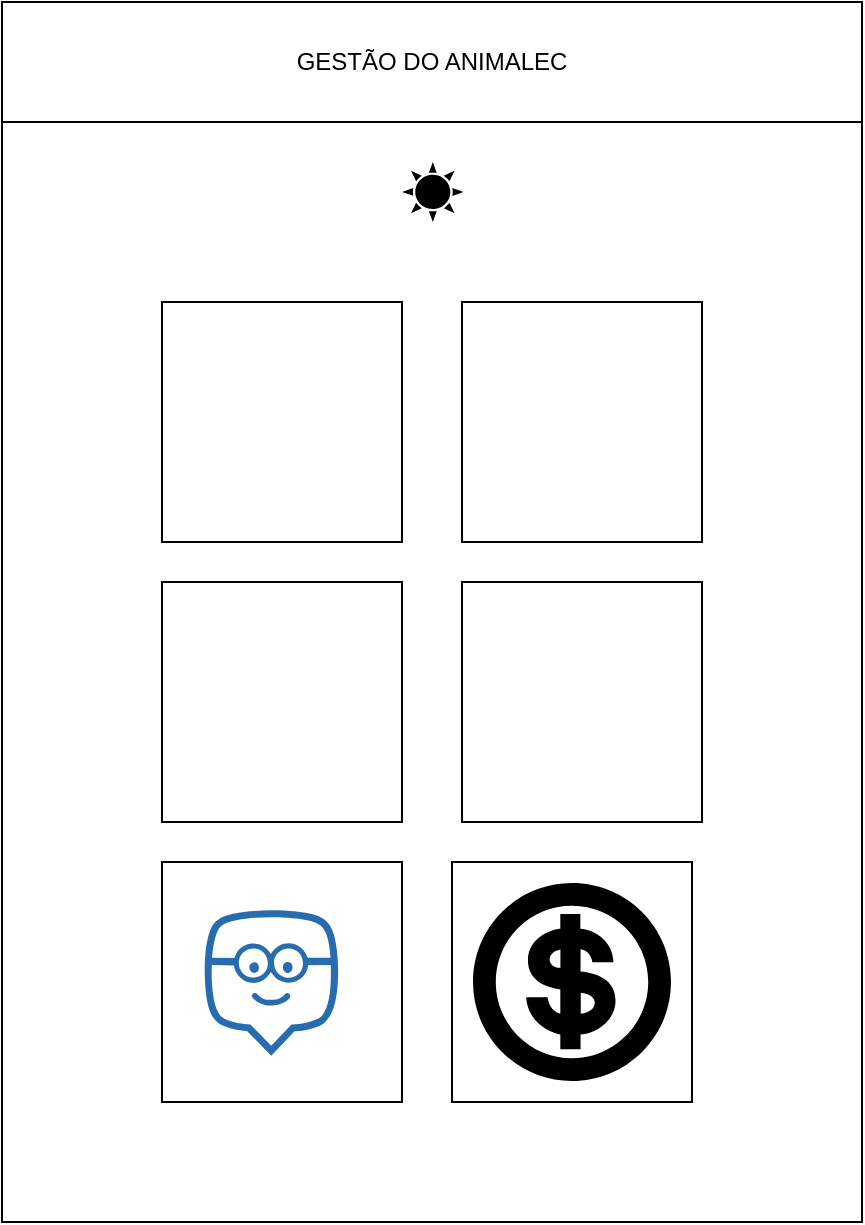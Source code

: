 <mxfile version="24.8.6" pages="5">
  <diagram name="Page-1" id="2cc2dc42-3aac-f2a9-1cec-7a8b7cbee084">
    <mxGraphModel dx="1434" dy="786" grid="1" gridSize="10" guides="1" tooltips="1" connect="1" arrows="1" fold="1" page="1" pageScale="1" pageWidth="1100" pageHeight="850" background="none" math="0" shadow="0">
      <root>
        <mxCell id="0" />
        <mxCell id="1" parent="0" />
        <mxCell id="m83YUFXcnTBgg-Xw34LD-7" value="" style="rounded=0;whiteSpace=wrap;html=1;" vertex="1" parent="1">
          <mxGeometry x="340" y="50" width="430" height="610" as="geometry" />
        </mxCell>
        <mxCell id="m83YUFXcnTBgg-Xw34LD-3" value="GESTÃO DO ANIMALEC" style="rounded=0;whiteSpace=wrap;html=1;" vertex="1" parent="1">
          <mxGeometry x="340" y="50" width="430" height="60" as="geometry" />
        </mxCell>
        <mxCell id="m83YUFXcnTBgg-Xw34LD-5" value="" style="whiteSpace=wrap;html=1;aspect=fixed;" vertex="1" parent="1">
          <mxGeometry x="420" y="200" width="120" height="120" as="geometry" />
        </mxCell>
        <mxCell id="m83YUFXcnTBgg-Xw34LD-6" value="" style="whiteSpace=wrap;html=1;aspect=fixed;" vertex="1" parent="1">
          <mxGeometry x="570" y="200" width="120" height="120" as="geometry" />
        </mxCell>
        <mxCell id="m83YUFXcnTBgg-Xw34LD-8" value="" style="whiteSpace=wrap;html=1;aspect=fixed;" vertex="1" parent="1">
          <mxGeometry x="420" y="340" width="120" height="120" as="geometry" />
        </mxCell>
        <mxCell id="m83YUFXcnTBgg-Xw34LD-9" value="" style="whiteSpace=wrap;html=1;aspect=fixed;" vertex="1" parent="1">
          <mxGeometry x="570" y="340" width="120" height="120" as="geometry" />
        </mxCell>
        <mxCell id="m83YUFXcnTBgg-Xw34LD-10" value="" style="whiteSpace=wrap;html=1;aspect=fixed;" vertex="1" parent="1">
          <mxGeometry x="420" y="480" width="120" height="120" as="geometry" />
        </mxCell>
        <mxCell id="m83YUFXcnTBgg-Xw34LD-11" value="" style="whiteSpace=wrap;html=1;aspect=fixed;" vertex="1" parent="1">
          <mxGeometry x="565" y="480" width="120" height="120" as="geometry" />
        </mxCell>
        <mxCell id="eo3rcvgwL60pliEYBKVr-2" value="" style="dashed=0;outlineConnect=0;html=1;align=center;labelPosition=center;verticalLabelPosition=bottom;verticalAlign=top;shape=mxgraph.weblogos.edmodo;fillColor=#276CB0;strokeColor=none" vertex="1" parent="1">
          <mxGeometry x="440" y="503.1" width="69.2" height="73.8" as="geometry" />
        </mxCell>
        <mxCell id="eo3rcvgwL60pliEYBKVr-3" value="" style="shape=mxgraph.signs.nature.sun_3;html=1;pointerEvents=1;fillColor=#000000;strokeColor=none;verticalLabelPosition=bottom;verticalAlign=top;align=center;sketch=0;" vertex="1" parent="1">
          <mxGeometry x="540" y="130" width="30.8" height="30" as="geometry" />
        </mxCell>
        <mxCell id="eo3rcvgwL60pliEYBKVr-4" value="" style="shape=mxgraph.signs.travel.cashier;html=1;pointerEvents=1;fillColor=#000000;strokeColor=none;verticalLabelPosition=bottom;verticalAlign=top;align=center;sketch=0;" vertex="1" parent="1">
          <mxGeometry x="575.5" y="490.5" width="99" height="99" as="geometry" />
        </mxCell>
      </root>
    </mxGraphModel>
  </diagram>
  <diagram id="KN4iE8QXeoU8utze7gH8" name="Página-2">
    <mxGraphModel dx="1434" dy="786" grid="1" gridSize="10" guides="1" tooltips="1" connect="1" arrows="1" fold="1" page="1" pageScale="1" pageWidth="827" pageHeight="1169" math="0" shadow="0">
      <root>
        <mxCell id="0" />
        <mxCell id="1" parent="0" />
        <mxCell id="ks8Epd7Y-wS-xR8rpnZm-1" value="" style="rounded=0;whiteSpace=wrap;html=1;" vertex="1" parent="1">
          <mxGeometry x="40" y="80" width="710" height="610" as="geometry" />
        </mxCell>
        <mxCell id="ks8Epd7Y-wS-xR8rpnZm-15" value="" style="rounded=0;whiteSpace=wrap;html=1;" vertex="1" parent="1">
          <mxGeometry x="40" y="330" width="710" height="60" as="geometry" />
        </mxCell>
        <mxCell id="ks8Epd7Y-wS-xR8rpnZm-2" value="&lt;font style=&quot;font-size: 21px;&quot;&gt;GESTÃO DOS SPONSORS&lt;/font&gt;" style="rounded=0;whiteSpace=wrap;html=1;" vertex="1" parent="1">
          <mxGeometry x="40" y="80" width="710" height="60" as="geometry" />
        </mxCell>
        <mxCell id="ks8Epd7Y-wS-xR8rpnZm-3" value="" style="rounded=0;whiteSpace=wrap;html=1;" vertex="1" parent="1">
          <mxGeometry x="40" y="140" width="710" height="60" as="geometry" />
        </mxCell>
        <mxCell id="ks8Epd7Y-wS-xR8rpnZm-4" value="VER" style="rounded=1;whiteSpace=wrap;html=1;" vertex="1" parent="1">
          <mxGeometry x="564" y="347" width="70" height="30" as="geometry" />
        </mxCell>
        <mxCell id="ks8Epd7Y-wS-xR8rpnZm-5" value="MENU PRINCIPAL" style="rounded=1;whiteSpace=wrap;html=1;" vertex="1" parent="1">
          <mxGeometry x="211" y="220" width="120" height="30" as="geometry" />
        </mxCell>
        <mxCell id="ks8Epd7Y-wS-xR8rpnZm-6" value="" style="rounded=0;whiteSpace=wrap;html=1;" vertex="1" parent="1">
          <mxGeometry x="40" y="280" width="710" height="50" as="geometry" />
        </mxCell>
        <mxCell id="ks8Epd7Y-wS-xR8rpnZm-7" value="NOME" style="rounded=0;whiteSpace=wrap;html=1;" vertex="1" parent="1">
          <mxGeometry x="41" y="280" width="169" height="50" as="geometry" />
        </mxCell>
        <mxCell id="ks8Epd7Y-wS-xR8rpnZm-8" value="ESPÉCIE" style="rounded=0;whiteSpace=wrap;html=1;" vertex="1" parent="1">
          <mxGeometry x="210" y="280" width="120" height="50" as="geometry" />
        </mxCell>
        <mxCell id="ks8Epd7Y-wS-xR8rpnZm-9" value="AÇÕES" style="rounded=0;whiteSpace=wrap;html=1;" vertex="1" parent="1">
          <mxGeometry x="450" y="280" width="300" height="50" as="geometry" />
        </mxCell>
        <mxCell id="ks8Epd7Y-wS-xR8rpnZm-11" value="DATA CRIAÇÃO" style="rounded=0;whiteSpace=wrap;html=1;" vertex="1" parent="1">
          <mxGeometry x="330" y="280" width="120" height="50" as="geometry" />
        </mxCell>
        <mxCell id="ks8Epd7Y-wS-xR8rpnZm-12" value="ADICIONAR PATROCINADOR" style="rounded=1;whiteSpace=wrap;html=1;" vertex="1" parent="1">
          <mxGeometry x="70" y="220" width="120" height="30" as="geometry" />
        </mxCell>
        <mxCell id="ks8Epd7Y-wS-xR8rpnZm-13" value="EDITAR" style="rounded=1;whiteSpace=wrap;html=1;" vertex="1" parent="1">
          <mxGeometry x="464" y="347" width="91" height="30" as="geometry" />
        </mxCell>
        <mxCell id="ks8Epd7Y-wS-xR8rpnZm-14" value="REMOVER" style="rounded=1;whiteSpace=wrap;html=1;" vertex="1" parent="1">
          <mxGeometry x="644" y="347" width="90" height="30" as="geometry" />
        </mxCell>
        <mxCell id="ks8Epd7Y-wS-xR8rpnZm-16" value="" style="rounded=0;whiteSpace=wrap;html=1;" vertex="1" parent="1">
          <mxGeometry x="41" y="390" width="710" height="60" as="geometry" />
        </mxCell>
        <mxCell id="ks8Epd7Y-wS-xR8rpnZm-17" value="VER" style="rounded=1;whiteSpace=wrap;html=1;" vertex="1" parent="1">
          <mxGeometry x="565" y="407" width="70" height="30" as="geometry" />
        </mxCell>
        <mxCell id="ks8Epd7Y-wS-xR8rpnZm-18" value="EDITAR" style="rounded=1;whiteSpace=wrap;html=1;" vertex="1" parent="1">
          <mxGeometry x="465" y="407" width="91" height="30" as="geometry" />
        </mxCell>
        <mxCell id="ks8Epd7Y-wS-xR8rpnZm-19" value="REMOVER" style="rounded=1;whiteSpace=wrap;html=1;" vertex="1" parent="1">
          <mxGeometry x="645" y="407" width="90" height="30" as="geometry" />
        </mxCell>
        <mxCell id="ks8Epd7Y-wS-xR8rpnZm-20" value="" style="rounded=0;whiteSpace=wrap;html=1;" vertex="1" parent="1">
          <mxGeometry x="41" y="450" width="710" height="60" as="geometry" />
        </mxCell>
        <mxCell id="ks8Epd7Y-wS-xR8rpnZm-21" value="VER" style="rounded=1;whiteSpace=wrap;html=1;" vertex="1" parent="1">
          <mxGeometry x="565" y="467" width="70" height="30" as="geometry" />
        </mxCell>
        <mxCell id="ks8Epd7Y-wS-xR8rpnZm-22" value="EDITAR" style="rounded=1;whiteSpace=wrap;html=1;" vertex="1" parent="1">
          <mxGeometry x="465" y="467" width="91" height="30" as="geometry" />
        </mxCell>
        <mxCell id="ks8Epd7Y-wS-xR8rpnZm-23" value="REMOVER" style="rounded=1;whiteSpace=wrap;html=1;" vertex="1" parent="1">
          <mxGeometry x="645" y="467" width="90" height="30" as="geometry" />
        </mxCell>
        <mxCell id="ks8Epd7Y-wS-xR8rpnZm-24" value="" style="rounded=0;whiteSpace=wrap;html=1;" vertex="1" parent="1">
          <mxGeometry x="40" y="510" width="710" height="60" as="geometry" />
        </mxCell>
        <mxCell id="ks8Epd7Y-wS-xR8rpnZm-25" value="VER" style="rounded=1;whiteSpace=wrap;html=1;" vertex="1" parent="1">
          <mxGeometry x="564" y="527" width="70" height="30" as="geometry" />
        </mxCell>
        <mxCell id="ks8Epd7Y-wS-xR8rpnZm-26" value="EDITAR" style="rounded=1;whiteSpace=wrap;html=1;" vertex="1" parent="1">
          <mxGeometry x="464" y="527" width="91" height="30" as="geometry" />
        </mxCell>
        <mxCell id="ks8Epd7Y-wS-xR8rpnZm-27" value="REMOVER" style="rounded=1;whiteSpace=wrap;html=1;" vertex="1" parent="1">
          <mxGeometry x="644" y="527" width="90" height="30" as="geometry" />
        </mxCell>
      </root>
    </mxGraphModel>
  </diagram>
  <diagram id="KLCiN83aNsVbolkOGPcI" name="Página-3">
    <mxGraphModel dx="1434" dy="786" grid="1" gridSize="10" guides="1" tooltips="1" connect="1" arrows="1" fold="1" page="1" pageScale="1" pageWidth="827" pageHeight="1169" math="0" shadow="0">
      <root>
        <mxCell id="0" />
        <mxCell id="1" parent="0" />
        <mxCell id="HQD292yp1jypBV--BvA4-1" value="" style="rounded=0;whiteSpace=wrap;html=1;" vertex="1" parent="1">
          <mxGeometry x="40" y="80" width="710" height="610" as="geometry" />
        </mxCell>
        <mxCell id="HQD292yp1jypBV--BvA4-2" value="" style="rounded=0;whiteSpace=wrap;html=1;" vertex="1" parent="1">
          <mxGeometry x="40" y="330" width="710" height="60" as="geometry" />
        </mxCell>
        <mxCell id="HQD292yp1jypBV--BvA4-3" value="&lt;font style=&quot;font-size: 21px;&quot;&gt;GESTÃO DOS EXPERTS&lt;/font&gt;" style="rounded=0;whiteSpace=wrap;html=1;" vertex="1" parent="1">
          <mxGeometry x="40" y="80" width="710" height="60" as="geometry" />
        </mxCell>
        <mxCell id="HQD292yp1jypBV--BvA4-4" value="" style="rounded=0;whiteSpace=wrap;html=1;" vertex="1" parent="1">
          <mxGeometry x="40" y="140" width="710" height="60" as="geometry" />
        </mxCell>
        <mxCell id="HQD292yp1jypBV--BvA4-5" value="VER" style="rounded=1;whiteSpace=wrap;html=1;" vertex="1" parent="1">
          <mxGeometry x="564" y="347" width="70" height="30" as="geometry" />
        </mxCell>
        <mxCell id="HQD292yp1jypBV--BvA4-6" value="MENU PRINCIPAL" style="rounded=1;whiteSpace=wrap;html=1;" vertex="1" parent="1">
          <mxGeometry x="211" y="220" width="120" height="30" as="geometry" />
        </mxCell>
        <mxCell id="HQD292yp1jypBV--BvA4-7" value="" style="rounded=0;whiteSpace=wrap;html=1;" vertex="1" parent="1">
          <mxGeometry x="40" y="280" width="710" height="50" as="geometry" />
        </mxCell>
        <mxCell id="HQD292yp1jypBV--BvA4-8" value="NOME" style="rounded=0;whiteSpace=wrap;html=1;" vertex="1" parent="1">
          <mxGeometry x="41" y="280" width="169" height="50" as="geometry" />
        </mxCell>
        <mxCell id="HQD292yp1jypBV--BvA4-9" value="ESPÉCIE" style="rounded=0;whiteSpace=wrap;html=1;" vertex="1" parent="1">
          <mxGeometry x="210" y="280" width="120" height="50" as="geometry" />
        </mxCell>
        <mxCell id="HQD292yp1jypBV--BvA4-10" value="AÇÕES" style="rounded=0;whiteSpace=wrap;html=1;" vertex="1" parent="1">
          <mxGeometry x="450" y="280" width="300" height="50" as="geometry" />
        </mxCell>
        <mxCell id="HQD292yp1jypBV--BvA4-11" value="DATA CRIAÇÃO" style="rounded=0;whiteSpace=wrap;html=1;" vertex="1" parent="1">
          <mxGeometry x="330" y="280" width="120" height="50" as="geometry" />
        </mxCell>
        <mxCell id="HQD292yp1jypBV--BvA4-12" value="ADICIONAR PATROCINADOR" style="rounded=1;whiteSpace=wrap;html=1;" vertex="1" parent="1">
          <mxGeometry x="70" y="220" width="120" height="30" as="geometry" />
        </mxCell>
        <mxCell id="HQD292yp1jypBV--BvA4-13" value="EDITAR" style="rounded=1;whiteSpace=wrap;html=1;" vertex="1" parent="1">
          <mxGeometry x="464" y="347" width="91" height="30" as="geometry" />
        </mxCell>
        <mxCell id="HQD292yp1jypBV--BvA4-14" value="REMOVER" style="rounded=1;whiteSpace=wrap;html=1;" vertex="1" parent="1">
          <mxGeometry x="644" y="347" width="90" height="30" as="geometry" />
        </mxCell>
        <mxCell id="HQD292yp1jypBV--BvA4-15" value="" style="rounded=0;whiteSpace=wrap;html=1;" vertex="1" parent="1">
          <mxGeometry x="41" y="390" width="710" height="60" as="geometry" />
        </mxCell>
        <mxCell id="HQD292yp1jypBV--BvA4-16" value="VER" style="rounded=1;whiteSpace=wrap;html=1;" vertex="1" parent="1">
          <mxGeometry x="565" y="407" width="70" height="30" as="geometry" />
        </mxCell>
        <mxCell id="HQD292yp1jypBV--BvA4-17" value="EDITAR" style="rounded=1;whiteSpace=wrap;html=1;" vertex="1" parent="1">
          <mxGeometry x="465" y="407" width="91" height="30" as="geometry" />
        </mxCell>
        <mxCell id="HQD292yp1jypBV--BvA4-18" value="REMOVER" style="rounded=1;whiteSpace=wrap;html=1;" vertex="1" parent="1">
          <mxGeometry x="645" y="407" width="90" height="30" as="geometry" />
        </mxCell>
        <mxCell id="HQD292yp1jypBV--BvA4-19" value="" style="rounded=0;whiteSpace=wrap;html=1;" vertex="1" parent="1">
          <mxGeometry x="41" y="450" width="710" height="60" as="geometry" />
        </mxCell>
        <mxCell id="HQD292yp1jypBV--BvA4-20" value="VER" style="rounded=1;whiteSpace=wrap;html=1;" vertex="1" parent="1">
          <mxGeometry x="565" y="467" width="70" height="30" as="geometry" />
        </mxCell>
        <mxCell id="HQD292yp1jypBV--BvA4-21" value="EDITAR" style="rounded=1;whiteSpace=wrap;html=1;" vertex="1" parent="1">
          <mxGeometry x="465" y="467" width="91" height="30" as="geometry" />
        </mxCell>
        <mxCell id="HQD292yp1jypBV--BvA4-22" value="REMOVER" style="rounded=1;whiteSpace=wrap;html=1;" vertex="1" parent="1">
          <mxGeometry x="645" y="467" width="90" height="30" as="geometry" />
        </mxCell>
        <mxCell id="HQD292yp1jypBV--BvA4-23" value="" style="rounded=0;whiteSpace=wrap;html=1;" vertex="1" parent="1">
          <mxGeometry x="40" y="510" width="710" height="60" as="geometry" />
        </mxCell>
        <mxCell id="HQD292yp1jypBV--BvA4-24" value="VER" style="rounded=1;whiteSpace=wrap;html=1;" vertex="1" parent="1">
          <mxGeometry x="564" y="527" width="70" height="30" as="geometry" />
        </mxCell>
        <mxCell id="HQD292yp1jypBV--BvA4-25" value="EDITAR" style="rounded=1;whiteSpace=wrap;html=1;" vertex="1" parent="1">
          <mxGeometry x="464" y="527" width="91" height="30" as="geometry" />
        </mxCell>
        <mxCell id="HQD292yp1jypBV--BvA4-26" value="REMOVER" style="rounded=1;whiteSpace=wrap;html=1;" vertex="1" parent="1">
          <mxGeometry x="644" y="527" width="90" height="30" as="geometry" />
        </mxCell>
      </root>
    </mxGraphModel>
  </diagram>
  <diagram id="jbORFKT5HStu9q9VEHUt" name="Página-4">
    <mxGraphModel dx="1434" dy="786" grid="1" gridSize="10" guides="1" tooltips="1" connect="1" arrows="1" fold="1" page="1" pageScale="1" pageWidth="827" pageHeight="1169" math="0" shadow="0">
      <root>
        <mxCell id="0" />
        <mxCell id="1" parent="0" />
        <mxCell id="fSJIdTOIVTcc8c9_XNQf-1" value="" style="rounded=0;whiteSpace=wrap;html=1;strokeColor=default;" vertex="1" parent="1">
          <mxGeometry x="190" y="90" width="490" height="560" as="geometry" />
        </mxCell>
        <mxCell id="fSJIdTOIVTcc8c9_XNQf-2" value="ADICIONAR SPONSOR" style="rounded=0;whiteSpace=wrap;html=1;strokeColor=none;fontSize=24;" vertex="1" parent="1">
          <mxGeometry x="190" y="90" width="490" height="60" as="geometry" />
        </mxCell>
        <mxCell id="fSJIdTOIVTcc8c9_XNQf-13" value="" style="group;align=left;" vertex="1" connectable="0" parent="1">
          <mxGeometry x="220" y="239" width="420" height="50" as="geometry" />
        </mxCell>
        <mxCell id="fSJIdTOIVTcc8c9_XNQf-10" value="" style="rounded=1;whiteSpace=wrap;html=1;" vertex="1" parent="fSJIdTOIVTcc8c9_XNQf-13">
          <mxGeometry y="20" width="420.0" height="30" as="geometry" />
        </mxCell>
        <mxCell id="fSJIdTOIVTcc8c9_XNQf-12" value="EMAIL" style="rounded=1;whiteSpace=wrap;html=1;strokeColor=none;align=left;" vertex="1" parent="fSJIdTOIVTcc8c9_XNQf-13">
          <mxGeometry width="77.368" height="20" as="geometry" />
        </mxCell>
        <mxCell id="fSJIdTOIVTcc8c9_XNQf-14" value="" style="group;align=left;" vertex="1" connectable="0" parent="1">
          <mxGeometry x="220" y="175" width="420" height="50" as="geometry" />
        </mxCell>
        <mxCell id="fSJIdTOIVTcc8c9_XNQf-15" value="" style="rounded=1;whiteSpace=wrap;html=1;" vertex="1" parent="fSJIdTOIVTcc8c9_XNQf-14">
          <mxGeometry y="20" width="420.0" height="30" as="geometry" />
        </mxCell>
        <mxCell id="fSJIdTOIVTcc8c9_XNQf-16" value="NOME" style="rounded=1;whiteSpace=wrap;html=1;strokeColor=none;align=left;" vertex="1" parent="fSJIdTOIVTcc8c9_XNQf-14">
          <mxGeometry width="77.368" height="20" as="geometry" />
        </mxCell>
        <mxCell id="fSJIdTOIVTcc8c9_XNQf-17" value="" style="group" vertex="1" connectable="0" parent="1">
          <mxGeometry x="220" y="307" width="420" height="50" as="geometry" />
        </mxCell>
        <mxCell id="fSJIdTOIVTcc8c9_XNQf-18" value="" style="rounded=1;whiteSpace=wrap;html=1;" vertex="1" parent="fSJIdTOIVTcc8c9_XNQf-17">
          <mxGeometry y="20" width="420.0" height="30" as="geometry" />
        </mxCell>
        <mxCell id="fSJIdTOIVTcc8c9_XNQf-19" value="TELEFONE" style="rounded=1;whiteSpace=wrap;html=1;strokeColor=none;align=left;" vertex="1" parent="fSJIdTOIVTcc8c9_XNQf-17">
          <mxGeometry width="77.368" height="20" as="geometry" />
        </mxCell>
        <mxCell id="fSJIdTOIVTcc8c9_XNQf-20" value="" style="group" vertex="1" connectable="0" parent="1">
          <mxGeometry x="220" y="375" width="420" height="50" as="geometry" />
        </mxCell>
        <mxCell id="fSJIdTOIVTcc8c9_XNQf-21" value="" style="rounded=1;whiteSpace=wrap;html=1;" vertex="1" parent="fSJIdTOIVTcc8c9_XNQf-20">
          <mxGeometry y="20" width="420.0" height="30" as="geometry" />
        </mxCell>
        <mxCell id="fSJIdTOIVTcc8c9_XNQf-22" value="ESPÉCIE" style="rounded=1;whiteSpace=wrap;html=1;strokeColor=none;align=left;" vertex="1" parent="fSJIdTOIVTcc8c9_XNQf-20">
          <mxGeometry width="77.368" height="20" as="geometry" />
        </mxCell>
        <mxCell id="fSJIdTOIVTcc8c9_XNQf-23" value="" style="group" vertex="1" connectable="0" parent="1">
          <mxGeometry x="220" y="444" width="420" height="50" as="geometry" />
        </mxCell>
        <mxCell id="fSJIdTOIVTcc8c9_XNQf-24" value="" style="rounded=1;whiteSpace=wrap;html=1;" vertex="1" parent="fSJIdTOIVTcc8c9_XNQf-23">
          <mxGeometry y="20" width="420.0" height="30" as="geometry" />
        </mxCell>
        <mxCell id="fSJIdTOIVTcc8c9_XNQf-25" value="WEBSITE" style="rounded=1;whiteSpace=wrap;html=1;strokeColor=none;align=left;" vertex="1" parent="fSJIdTOIVTcc8c9_XNQf-23">
          <mxGeometry width="77.368" height="20" as="geometry" />
        </mxCell>
        <mxCell id="fSJIdTOIVTcc8c9_XNQf-27" value="" style="rounded=1;whiteSpace=wrap;html=1;" vertex="1" parent="1">
          <mxGeometry x="220" y="532" width="420" height="38" as="geometry" />
        </mxCell>
        <mxCell id="fSJIdTOIVTcc8c9_XNQf-28" value="LOGÓTIPO" style="rounded=1;whiteSpace=wrap;html=1;strokeColor=none;" vertex="1" parent="1">
          <mxGeometry x="220" y="512" width="70" height="20" as="geometry" />
        </mxCell>
        <mxCell id="fSJIdTOIVTcc8c9_XNQf-30" value="CANCELAR" style="rounded=1;whiteSpace=wrap;html=1;" vertex="1" parent="1">
          <mxGeometry x="440" y="600" width="196" height="30" as="geometry" />
        </mxCell>
        <mxCell id="fSJIdTOIVTcc8c9_XNQf-32" value="ADICIONAR" style="rounded=1;whiteSpace=wrap;html=1;" vertex="1" parent="1">
          <mxGeometry x="220" y="600" width="200" height="30" as="geometry" />
        </mxCell>
        <mxCell id="fSJIdTOIVTcc8c9_XNQf-33" value="Choose file" style="rounded=1;whiteSpace=wrap;html=1;" vertex="1" parent="1">
          <mxGeometry x="231" y="537.5" width="106" height="26" as="geometry" />
        </mxCell>
        <mxCell id="fSJIdTOIVTcc8c9_XNQf-35" value="No file chosen" style="rounded=1;whiteSpace=wrap;html=1;strokeColor=none;align=left;" vertex="1" parent="1">
          <mxGeometry x="340" y="537.5" width="106" height="26" as="geometry" />
        </mxCell>
      </root>
    </mxGraphModel>
  </diagram>
  <diagram id="6sC6IRVvlgcxxaxpOn3a" name="Página-5">
    <mxGraphModel dx="1434" dy="786" grid="1" gridSize="10" guides="1" tooltips="1" connect="1" arrows="1" fold="1" page="1" pageScale="1" pageWidth="827" pageHeight="1169" math="0" shadow="0">
      <root>
        <mxCell id="0" />
        <mxCell id="1" parent="0" />
        <mxCell id="ErUGHkwHAz6ykhK31D-9-1" value="" style="rounded=0;whiteSpace=wrap;html=1;strokeColor=default;" vertex="1" parent="1">
          <mxGeometry x="190" y="90" width="490" height="420" as="geometry" />
        </mxCell>
        <mxCell id="ErUGHkwHAz6ykhK31D-9-2" value="ADICIONAR EXPERT" style="rounded=0;whiteSpace=wrap;html=1;strokeColor=none;fontSize=24;" vertex="1" parent="1">
          <mxGeometry x="190" y="90" width="490" height="60" as="geometry" />
        </mxCell>
        <mxCell id="ErUGHkwHAz6ykhK31D-9-3" value="" style="group;align=left;" vertex="1" connectable="0" parent="1">
          <mxGeometry x="220" y="239" width="420" height="50" as="geometry" />
        </mxCell>
        <mxCell id="ErUGHkwHAz6ykhK31D-9-4" value="" style="rounded=1;whiteSpace=wrap;html=1;" vertex="1" parent="ErUGHkwHAz6ykhK31D-9-3">
          <mxGeometry y="20" width="420.0" height="30" as="geometry" />
        </mxCell>
        <mxCell id="ErUGHkwHAz6ykhK31D-9-5" value="EMAIL" style="rounded=1;whiteSpace=wrap;html=1;strokeColor=none;align=left;" vertex="1" parent="ErUGHkwHAz6ykhK31D-9-3">
          <mxGeometry width="77.368" height="20" as="geometry" />
        </mxCell>
        <mxCell id="ErUGHkwHAz6ykhK31D-9-6" value="" style="group;align=left;" vertex="1" connectable="0" parent="1">
          <mxGeometry x="220" y="175" width="420" height="50" as="geometry" />
        </mxCell>
        <mxCell id="ErUGHkwHAz6ykhK31D-9-7" value="" style="rounded=1;whiteSpace=wrap;html=1;" vertex="1" parent="ErUGHkwHAz6ykhK31D-9-6">
          <mxGeometry y="20" width="420.0" height="30" as="geometry" />
        </mxCell>
        <mxCell id="ErUGHkwHAz6ykhK31D-9-8" value="NOME" style="rounded=1;whiteSpace=wrap;html=1;strokeColor=none;align=left;" vertex="1" parent="ErUGHkwHAz6ykhK31D-9-6">
          <mxGeometry width="77.368" height="20" as="geometry" />
        </mxCell>
        <mxCell id="ErUGHkwHAz6ykhK31D-9-9" value="" style="group" vertex="1" connectable="0" parent="1">
          <mxGeometry x="220" y="307" width="420" height="50" as="geometry" />
        </mxCell>
        <mxCell id="ErUGHkwHAz6ykhK31D-9-10" value="" style="rounded=1;whiteSpace=wrap;html=1;" vertex="1" parent="ErUGHkwHAz6ykhK31D-9-9">
          <mxGeometry y="20" width="420.0" height="30" as="geometry" />
        </mxCell>
        <mxCell id="ErUGHkwHAz6ykhK31D-9-11" value="TELEFONE" style="rounded=1;whiteSpace=wrap;html=1;strokeColor=none;align=left;" vertex="1" parent="ErUGHkwHAz6ykhK31D-9-9">
          <mxGeometry width="77.368" height="20" as="geometry" />
        </mxCell>
        <mxCell id="ErUGHkwHAz6ykhK31D-9-12" value="" style="group" vertex="1" connectable="0" parent="1">
          <mxGeometry x="220" y="375" width="420" height="50" as="geometry" />
        </mxCell>
        <mxCell id="ErUGHkwHAz6ykhK31D-9-13" value="" style="rounded=1;whiteSpace=wrap;html=1;" vertex="1" parent="ErUGHkwHAz6ykhK31D-9-12">
          <mxGeometry y="20" width="420.0" height="30" as="geometry" />
        </mxCell>
        <mxCell id="ErUGHkwHAz6ykhK31D-9-14" value="ESPÉCIE" style="rounded=1;whiteSpace=wrap;html=1;strokeColor=none;align=left;" vertex="1" parent="ErUGHkwHAz6ykhK31D-9-12">
          <mxGeometry width="77.368" height="20" as="geometry" />
        </mxCell>
        <mxCell id="ErUGHkwHAz6ykhK31D-9-20" value="CANCELAR" style="rounded=1;whiteSpace=wrap;html=1;" vertex="1" parent="1">
          <mxGeometry x="440" y="460" width="196" height="30" as="geometry" />
        </mxCell>
        <mxCell id="ErUGHkwHAz6ykhK31D-9-21" value="ADICIONAR" style="rounded=1;whiteSpace=wrap;html=1;" vertex="1" parent="1">
          <mxGeometry x="220" y="460" width="200" height="30" as="geometry" />
        </mxCell>
      </root>
    </mxGraphModel>
  </diagram>
</mxfile>
